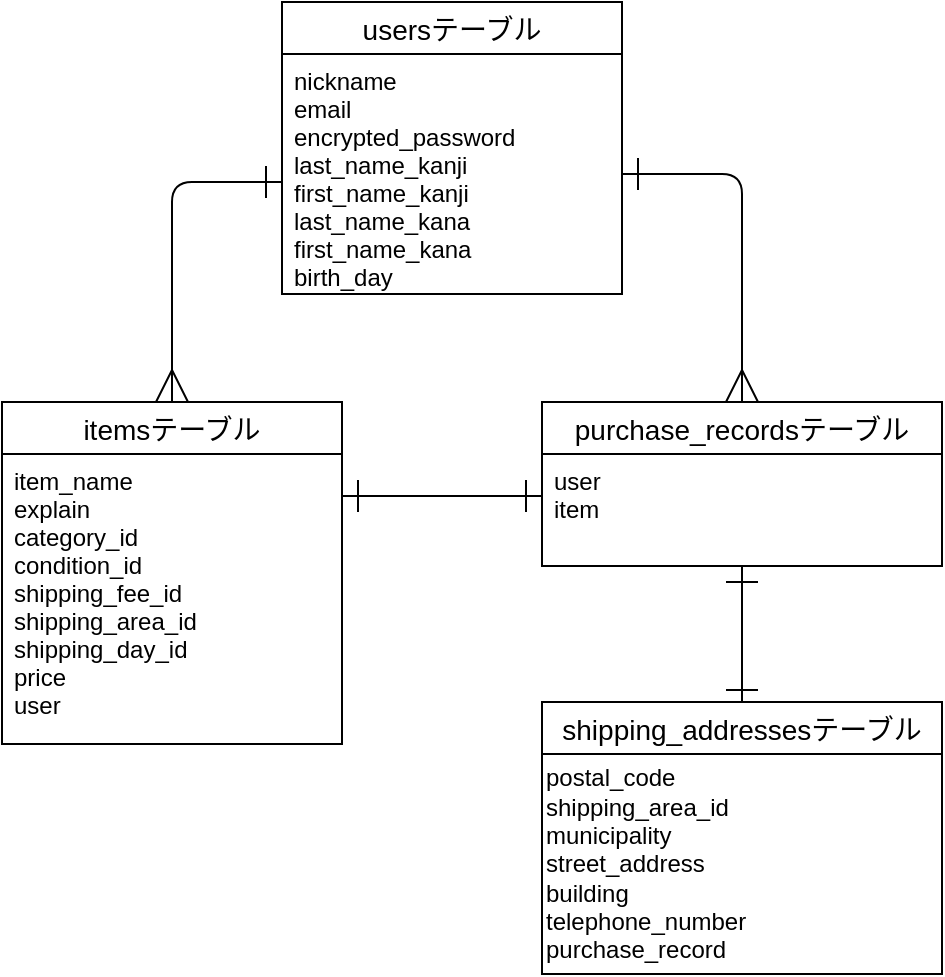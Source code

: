 <mxfile>
    <diagram id="gUfr61dVVWynedVA6QX6" name="ページ1">
        <mxGraphModel dx="659" dy="827" grid="1" gridSize="10" guides="1" tooltips="1" connect="1" arrows="1" fold="1" page="1" pageScale="1" pageWidth="827" pageHeight="1169" math="0" shadow="0">
            <root>
                <mxCell id="0"/>
                <mxCell id="1" parent="0"/>
                <mxCell id="2" value="usersテーブル" style="swimlane;fontStyle=0;childLayout=stackLayout;horizontal=1;startSize=26;horizontalStack=0;resizeParent=1;resizeParentMax=0;resizeLast=0;collapsible=1;marginBottom=0;align=center;fontSize=14;" parent="1" vertex="1">
                    <mxGeometry x="170" y="50" width="170" height="146" as="geometry"/>
                </mxCell>
                <mxCell id="3" value="nickname&#10;email&#10;encrypted_password&#10;last_name_kanji&#10;first_name_kanji&#10;last_name_kana&#10;first_name_kana&#10;birth_day" style="text;strokeColor=none;fillColor=none;spacingLeft=4;spacingRight=4;overflow=hidden;rotatable=0;points=[[0,0.5],[1,0.5]];portConstraint=eastwest;fontSize=12;" parent="2" vertex="1">
                    <mxGeometry y="26" width="170" height="120" as="geometry"/>
                </mxCell>
                <mxCell id="15" style="edgeStyle=none;html=1;exitX=0.5;exitY=0;exitDx=0;exitDy=0;startArrow=ERmany;startFill=0;endArrow=ERone;endFill=0;startSize=14;endSize=14;targetPerimeterSpacing=0;" parent="1" source="7" edge="1">
                    <mxGeometry relative="1" as="geometry">
                        <mxPoint x="170" y="140" as="targetPoint"/>
                        <Array as="points">
                            <mxPoint x="115" y="140"/>
                        </Array>
                    </mxGeometry>
                </mxCell>
                <mxCell id="7" value="itemsテーブル" style="swimlane;fontStyle=0;childLayout=stackLayout;horizontal=1;startSize=26;horizontalStack=0;resizeParent=1;resizeParentMax=0;resizeLast=0;collapsible=1;marginBottom=0;align=center;fontSize=14;" parent="1" vertex="1">
                    <mxGeometry x="30" y="250" width="170" height="171" as="geometry"/>
                </mxCell>
                <mxCell id="8" value="item_name&#10;explain&#10;category_id&#10;condition_id&#10;shipping_fee_id&#10;shipping_area_id&#10;shipping_day_id&#10;price&#10;user" style="text;strokeColor=none;fillColor=none;spacingLeft=4;spacingRight=4;overflow=hidden;rotatable=0;points=[[0,0.5],[1,0.5]];portConstraint=eastwest;fontSize=12;" parent="7" vertex="1">
                    <mxGeometry y="26" width="170" height="145" as="geometry"/>
                </mxCell>
                <mxCell id="17" style="edgeStyle=none;html=1;exitX=0.5;exitY=0;exitDx=0;exitDy=0;entryX=1;entryY=0.5;entryDx=0;entryDy=0;startArrow=ERmany;startFill=0;endArrow=ERone;endFill=0;startSize=14;endSize=14;targetPerimeterSpacing=0;" parent="1" source="10" target="3" edge="1">
                    <mxGeometry relative="1" as="geometry">
                        <Array as="points">
                            <mxPoint x="400" y="136"/>
                        </Array>
                    </mxGeometry>
                </mxCell>
                <mxCell id="10" value="purchase_recordsテーブル" style="swimlane;fontStyle=0;childLayout=stackLayout;horizontal=1;startSize=26;horizontalStack=0;resizeParent=1;resizeParentMax=0;resizeLast=0;collapsible=1;marginBottom=0;align=center;fontSize=14;" parent="1" vertex="1">
                    <mxGeometry x="300" y="250" width="200" height="82" as="geometry"/>
                </mxCell>
                <mxCell id="11" value="user&#10;item" style="text;strokeColor=none;fillColor=none;spacingLeft=4;spacingRight=4;overflow=hidden;rotatable=0;points=[[0,0.5],[1,0.5]];portConstraint=eastwest;fontSize=12;" parent="10" vertex="1">
                    <mxGeometry y="26" width="200" height="56" as="geometry"/>
                </mxCell>
                <mxCell id="19" style="edgeStyle=none;html=1;exitX=0.5;exitY=0;exitDx=0;exitDy=0;startArrow=ERone;startFill=0;endArrow=ERone;endFill=0;startSize=14;endSize=14;targetPerimeterSpacing=0;" parent="1" edge="1">
                    <mxGeometry relative="1" as="geometry">
                        <mxPoint x="400" y="332" as="targetPoint"/>
                        <mxPoint x="400" y="402" as="sourcePoint"/>
                    </mxGeometry>
                </mxCell>
                <mxCell id="12" value="shipping_addressesテーブル" style="swimlane;fontStyle=0;childLayout=stackLayout;horizontal=1;startSize=26;horizontalStack=0;resizeParent=1;resizeParentMax=0;resizeLast=0;collapsible=1;marginBottom=0;align=center;fontSize=14;" parent="1" vertex="1">
                    <mxGeometry x="300" y="400" width="200" height="136" as="geometry"/>
                </mxCell>
                <mxCell id="20" value="postal_code&lt;br&gt;shipping_area_id&lt;br&gt;municipality&lt;br&gt;street_address&lt;br&gt;building&lt;br&gt;telephone_number&lt;br&gt;purchase_record" style="text;html=1;align=left;verticalAlign=middle;resizable=0;points=[];autosize=1;strokeColor=none;fillColor=none;" parent="12" vertex="1">
                    <mxGeometry y="26" width="200" height="110" as="geometry"/>
                </mxCell>
                <mxCell id="18" style="edgeStyle=none;html=1;entryX=0;entryY=0.375;entryDx=0;entryDy=0;entryPerimeter=0;startArrow=ERone;startFill=0;endArrow=ERone;endFill=0;startSize=14;endSize=14;targetPerimeterSpacing=0;" parent="1" target="11" edge="1">
                    <mxGeometry relative="1" as="geometry">
                        <mxPoint x="200" y="297" as="sourcePoint"/>
                    </mxGeometry>
                </mxCell>
            </root>
        </mxGraphModel>
    </diagram>
</mxfile>